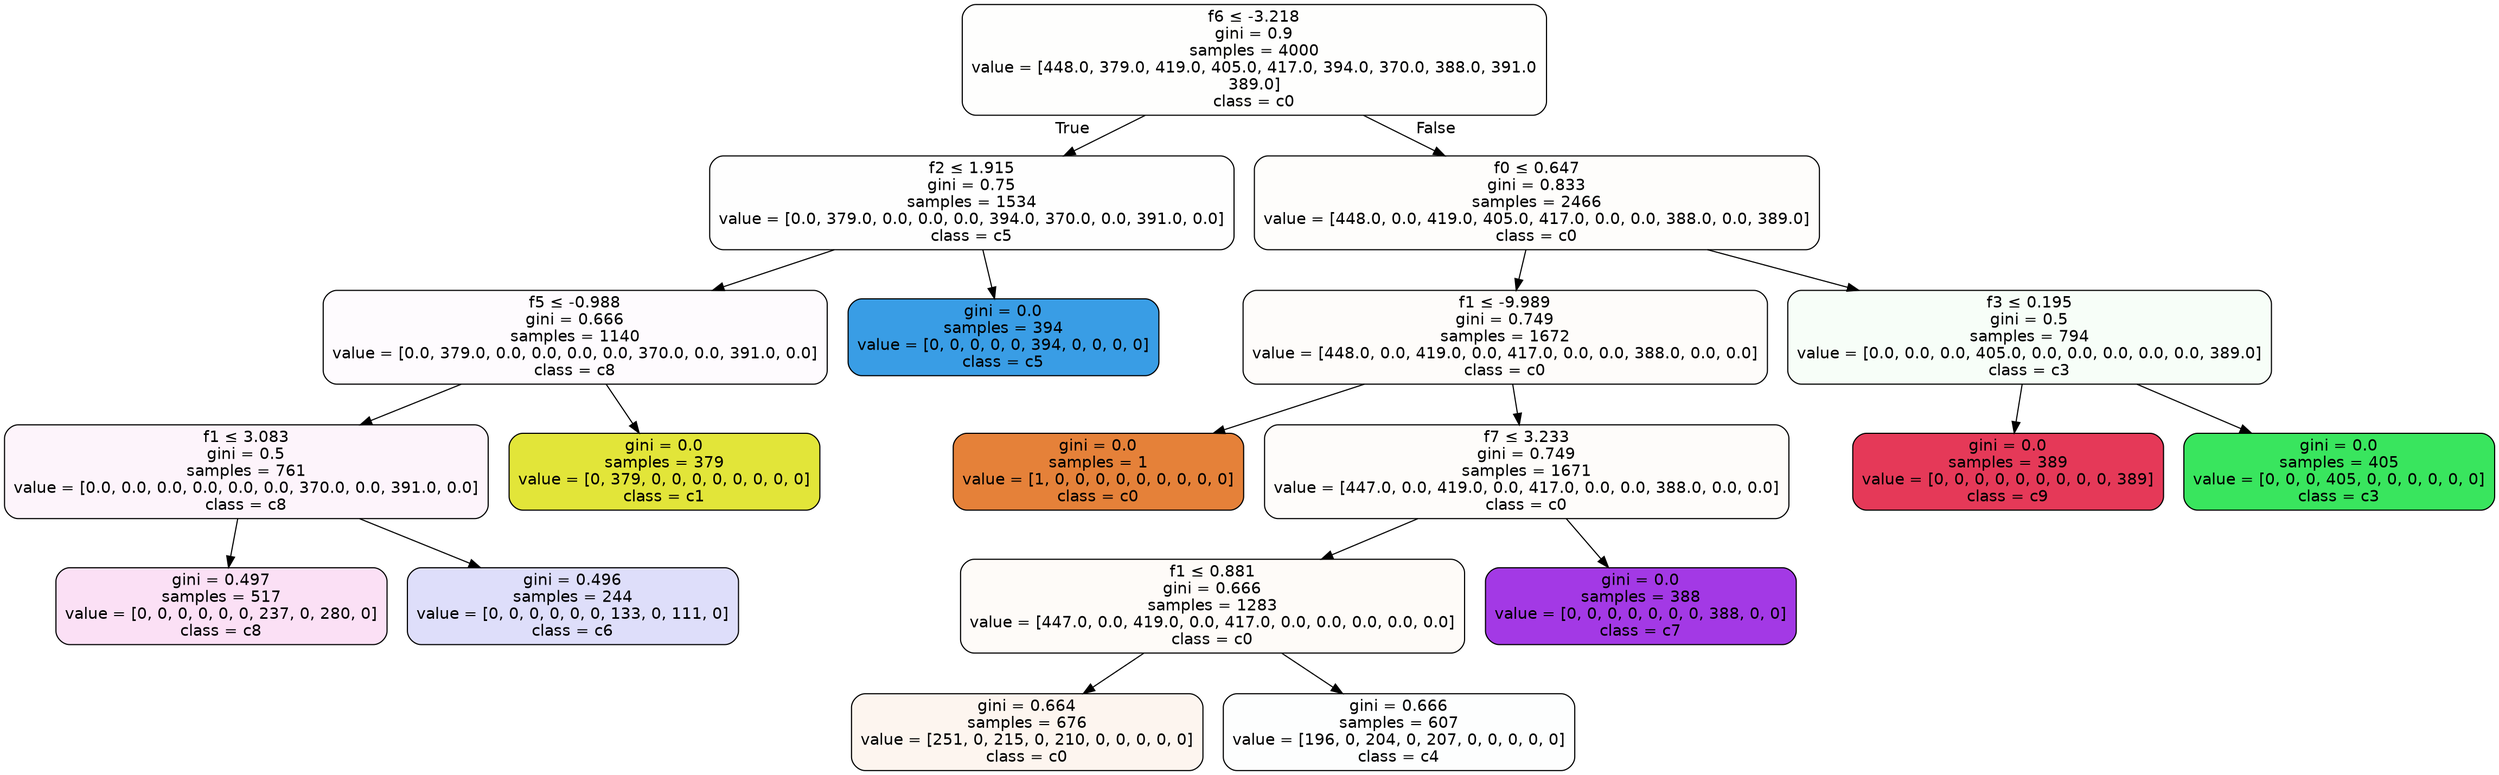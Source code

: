digraph Tree {
node [shape=box, style="filled, rounded", color="black", fontname=helvetica] ;
edge [fontname=helvetica] ;
0 [label=<f6 &le; -3.218<br/>gini = 0.9<br/>samples = 4000<br/>value = [448.0, 379.0, 419.0, 405.0, 417.0, 394.0, 370.0, 388.0, 391.0<br/>389.0]<br/>class = c0>, fillcolor="#e5813902"] ;
1 [label=<f2 &le; 1.915<br/>gini = 0.75<br/>samples = 1534<br/>value = [0.0, 379.0, 0.0, 0.0, 0.0, 394.0, 370.0, 0.0, 391.0, 0.0]<br/>class = c5>, fillcolor="#399de501"] ;
0 -> 1 [labeldistance=2.5, labelangle=45, headlabel="True"] ;
2 [label=<f5 &le; -0.988<br/>gini = 0.666<br/>samples = 1140<br/>value = [0.0, 379.0, 0.0, 0.0, 0.0, 0.0, 370.0, 0.0, 391.0, 0.0]<br/>class = c8>, fillcolor="#e539c004"] ;
1 -> 2 ;
3 [label=<f1 &le; 3.083<br/>gini = 0.5<br/>samples = 761<br/>value = [0.0, 0.0, 0.0, 0.0, 0.0, 0.0, 370.0, 0.0, 391.0, 0.0]<br/>class = c8>, fillcolor="#e539c00e"] ;
2 -> 3 ;
4 [label=<gini = 0.497<br/>samples = 517<br/>value = [0, 0, 0, 0, 0, 0, 237, 0, 280, 0]<br/>class = c8>, fillcolor="#e539c027"] ;
3 -> 4 ;
5 [label=<gini = 0.496<br/>samples = 244<br/>value = [0, 0, 0, 0, 0, 0, 133, 0, 111, 0]<br/>class = c6>, fillcolor="#3c39e52a"] ;
3 -> 5 ;
6 [label=<gini = 0.0<br/>samples = 379<br/>value = [0, 379, 0, 0, 0, 0, 0, 0, 0, 0]<br/>class = c1>, fillcolor="#e2e539ff"] ;
2 -> 6 ;
7 [label=<gini = 0.0<br/>samples = 394<br/>value = [0, 0, 0, 0, 0, 394, 0, 0, 0, 0]<br/>class = c5>, fillcolor="#399de5ff"] ;
1 -> 7 ;
8 [label=<f0 &le; 0.647<br/>gini = 0.833<br/>samples = 2466<br/>value = [448.0, 0.0, 419.0, 405.0, 417.0, 0.0, 0.0, 388.0, 0.0, 389.0]<br/>class = c0>, fillcolor="#e5813904"] ;
0 -> 8 [labeldistance=2.5, labelangle=-45, headlabel="False"] ;
9 [label=<f1 &le; -9.989<br/>gini = 0.749<br/>samples = 1672<br/>value = [448.0, 0.0, 419.0, 0.0, 417.0, 0.0, 0.0, 388.0, 0.0, 0.0]<br/>class = c0>, fillcolor="#e5813906"] ;
8 -> 9 ;
10 [label=<gini = 0.0<br/>samples = 1<br/>value = [1, 0, 0, 0, 0, 0, 0, 0, 0, 0]<br/>class = c0>, fillcolor="#e58139ff"] ;
9 -> 10 ;
11 [label=<f7 &le; 3.233<br/>gini = 0.749<br/>samples = 1671<br/>value = [447.0, 0.0, 419.0, 0.0, 417.0, 0.0, 0.0, 388.0, 0.0, 0.0]<br/>class = c0>, fillcolor="#e5813906"] ;
9 -> 11 ;
12 [label=<f1 &le; 0.881<br/>gini = 0.666<br/>samples = 1283<br/>value = [447.0, 0.0, 419.0, 0.0, 417.0, 0.0, 0.0, 0.0, 0.0, 0.0]<br/>class = c0>, fillcolor="#e5813908"] ;
11 -> 12 ;
13 [label=<gini = 0.664<br/>samples = 676<br/>value = [251, 0, 215, 0, 210, 0, 0, 0, 0, 0]<br/>class = c0>, fillcolor="#e5813914"] ;
12 -> 13 ;
14 [label=<gini = 0.666<br/>samples = 607<br/>value = [196, 0, 204, 0, 207, 0, 0, 0, 0, 0]<br/>class = c4>, fillcolor="#39e5c502"] ;
12 -> 14 ;
15 [label=<gini = 0.0<br/>samples = 388<br/>value = [0, 0, 0, 0, 0, 0, 0, 388, 0, 0]<br/>class = c7>, fillcolor="#a339e5ff"] ;
11 -> 15 ;
16 [label=<f3 &le; 0.195<br/>gini = 0.5<br/>samples = 794<br/>value = [0.0, 0.0, 0.0, 405.0, 0.0, 0.0, 0.0, 0.0, 0.0, 389.0]<br/>class = c3>, fillcolor="#39e55e0a"] ;
8 -> 16 ;
17 [label=<gini = 0.0<br/>samples = 389<br/>value = [0, 0, 0, 0, 0, 0, 0, 0, 0, 389]<br/>class = c9>, fillcolor="#e53958ff"] ;
16 -> 17 ;
18 [label=<gini = 0.0<br/>samples = 405<br/>value = [0, 0, 0, 405, 0, 0, 0, 0, 0, 0]<br/>class = c3>, fillcolor="#39e55eff"] ;
16 -> 18 ;
}

